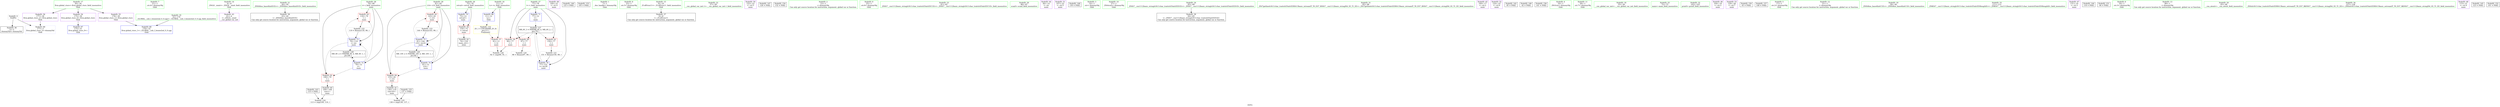 digraph "SVFG" {
	label="SVFG";

	Node0x562bff590f50 [shape=record,color=grey,label="{NodeID: 0\nNullPtr}"];
	Node0x562bff590f50 -> Node0x562bff5a4280[style=solid];
	Node0x562bff590f50 -> Node0x562bff5a6f50[style=solid];
	Node0x562bff5a2400 [shape=record,color=green,label="{NodeID: 7\n21\<--1\n.str.4\<--dummyObj\nGlob }"];
	Node0x562bff5a2df0 [shape=record,color=green,label="{NodeID: 14\n4\<--6\n_ZStL8__ioinit\<--_ZStL8__ioinit_field_insensitive\nGlob }"];
	Node0x562bff5a2df0 -> Node0x562bff5a48f0[style=solid];
	Node0x562bff5a3440 [shape=record,color=green,label="{NodeID: 21\n44\<--50\n_ZNSt8ios_base4InitD1Ev\<--_ZNSt8ios_base4InitD1Ev_field_insensitive\n}"];
	Node0x562bff5a3440 -> Node0x562bff5a4480[style=solid];
	Node0x562bff5a3ae0 [shape=record,color=green,label="{NodeID: 28\n79\<--80\ni\<--i_field_insensitive\nmain\n}"];
	Node0x562bff5a3ae0 -> Node0x562bff5a6910[style=solid];
	Node0x562bff5a3ae0 -> Node0x562bff5a69e0[style=solid];
	Node0x562bff5a3ae0 -> Node0x562bff5a71f0[style=solid];
	Node0x562bff5a3ae0 -> Node0x562bff5a72c0[style=solid];
	Node0x562bff5a4180 [shape=record,color=green,label="{NodeID: 35\n32\<--170\n_GLOBAL__sub_I_lennie2nd_0_0.cpp\<--_GLOBAL__sub_I_lennie2nd_0_0.cpp_field_insensitive\n}"];
	Node0x562bff5a4180 -> Node0x562bff5a6e50[style=solid];
	Node0x562bff5aa490 [shape=record,color=grey,label="{NodeID: 125\n138 = cmp(136, 137, )\n}"];
	Node0x562bff5a4820 [shape=record,color=black,label="{NodeID: 42\n74\<--154\nmain_ret\<--\nmain\n}"];
	Node0x562bff486be0 [shape=record,color=yellow,style=double,label="{NodeID: 132\n2V_1 = ENCHI(MR_2V_0)\npts\{13 \}\nFun[main]}"];
	Node0x562bff486be0 -> Node0x562bff5a6500[style=dashed];
	Node0x562bff5a5df0 [shape=record,color=purple,label="{NodeID: 49\n140\<--21\n\<--.str.4\nmain\n}"];
	Node0x562bff5a6400 [shape=record,color=purple,label="{NodeID: 56\n177\<--30\nllvm.global_ctors_2\<--llvm.global_ctors\nGlob }"];
	Node0x562bff5a6400 -> Node0x562bff5a6f50[style=solid];
	Node0x562bff5b2ff0 [shape=record,color=black,label="{NodeID: 146\n125 = PHI()\n}"];
	Node0x562bff5a69e0 [shape=record,color=red,label="{NodeID: 63\n118\<--79\n\<--i\nmain\n}"];
	Node0x562bff5a69e0 -> Node0x562bff5aa010[style=solid];
	Node0x562bff5b36f0 [shape=record,color=black,label="{NodeID: 153\n105 = PHI()\n}"];
	Node0x562bff5a7050 [shape=record,color=blue,label="{NodeID: 70\n75\<--12\nretval\<--\nmain\n}"];
	Node0x562bff5a7050 -> Node0x562bff5a65d0[style=dashed];
	Node0x562bff5913a0 [shape=record,color=green,label="{NodeID: 1\n7\<--1\n__dso_handle\<--dummyObj\nGlob }"];
	Node0x562bff591840 [shape=record,color=green,label="{NodeID: 8\n23\<--1\n.str.5\<--dummyObj\nGlob }"];
	Node0x562bff5a2e80 [shape=record,color=green,label="{NodeID: 15\n8\<--10\n_Z1sB5cxx11\<--_Z1sB5cxx11_field_insensitive\nGlob }"];
	Node0x562bff5a2e80 -> Node0x562bff5a4380[style=solid];
	Node0x562bff5a3540 [shape=record,color=green,label="{NodeID: 22\n57\<--58\n__cxx_global_var_init.1\<--__cxx_global_var_init.1_field_insensitive\n}"];
	Node0x562bff5a3bb0 [shape=record,color=green,label="{NodeID: 29\n81\<--82\ni14\<--i14_field_insensitive\nmain\n}"];
	Node0x562bff5a3bb0 -> Node0x562bff5a6ab0[style=solid];
	Node0x562bff5a3bb0 -> Node0x562bff5a6b80[style=solid];
	Node0x562bff5a3bb0 -> Node0x562bff5a7390[style=solid];
	Node0x562bff5a3bb0 -> Node0x562bff5a7460[style=solid];
	Node0x562bff5a4280 [shape=record,color=black,label="{NodeID: 36\n2\<--3\ndummyVal\<--dummyVal\n}"];
	Node0x562bff5aa610 [shape=record,color=grey,label="{NodeID: 126\n92 = cmp(90, 91, )\n}"];
	Node0x562bff5a48f0 [shape=record,color=purple,label="{NodeID: 43\n41\<--4\n\<--_ZStL8__ioinit\n__cxx_global_var_init\n}"];
	Node0x562bff5a5ec0 [shape=record,color=purple,label="{NodeID: 50\n122\<--23\n\<--.str.5\nmain\n}"];
	Node0x562bff5a6500 [shape=record,color=red,label="{NodeID: 57\n91\<--11\n\<--tc\nmain\n}"];
	Node0x562bff5a6500 -> Node0x562bff5aa610[style=solid];
	Node0x562bff5b30f0 [shape=record,color=black,label="{NodeID: 147\n126 = PHI()\n}"];
	Node0x562bff5a6ab0 [shape=record,color=red,label="{NodeID: 64\n135\<--81\n\<--i14\nmain\n}"];
	Node0x562bff5a6ab0 -> Node0x562bff5a4750[style=solid];
	Node0x562bff5b37f0 [shape=record,color=black,label="{NodeID: 154\n132 = PHI()\n}"];
	Node0x562bff5a7120 [shape=record,color=blue,label="{NodeID: 71\n77\<--12\nt\<--\nmain\n}"];
	Node0x562bff5a7120 -> Node0x562bff5ad530[style=dashed];
	Node0x562bff591020 [shape=record,color=green,label="{NodeID: 2\n12\<--1\n\<--dummyObj\nCan only get source location for instruction, argument, global var or function.}"];
	Node0x562bff5918d0 [shape=record,color=green,label="{NodeID: 9\n25\<--1\n.str.6\<--dummyObj\nGlob }"];
	Node0x562bff5a2f40 [shape=record,color=green,label="{NodeID: 16\n11\<--13\ntc\<--tc_field_insensitive\nGlob }"];
	Node0x562bff5a2f40 -> Node0x562bff5a6500[style=solid];
	Node0x562bff5a2f40 -> Node0x562bff5a6c50[style=solid];
	Node0x562bff5a3640 [shape=record,color=green,label="{NodeID: 23\n61\<--62\n_ZNSt7__cxx1112basic_stringIcSt11char_traitsIcESaIcEEC1Ev\<--_ZNSt7__cxx1112basic_stringIcSt11char_traitsIcESaIcEEC1Ev_field_insensitive\n}"];
	Node0x562bff5a3c80 [shape=record,color=green,label="{NodeID: 30\n86\<--87\nscanf\<--scanf_field_insensitive\n}"];
	Node0x562bff5a9d50 [shape=record,color=grey,label="{NodeID: 120\n98 = Binary(97, 99, )\n}"];
	Node0x562bff5a4380 [shape=record,color=black,label="{NodeID: 37\n9\<--8\n\<--_Z1sB5cxx11\nCan only get source location for instruction, argument, global var or function.}"];
	Node0x562bff5ad530 [shape=record,color=black,label="{NodeID: 127\nMR_6V_3 = PHI(MR_6V_4, MR_6V_2, )\npts\{78 \}\n}"];
	Node0x562bff5ad530 -> Node0x562bff5a66a0[style=dashed];
	Node0x562bff5ad530 -> Node0x562bff5a6770[style=dashed];
	Node0x562bff5ad530 -> Node0x562bff5a6840[style=dashed];
	Node0x562bff5ad530 -> Node0x562bff5a7530[style=dashed];
	Node0x562bff5a49c0 [shape=record,color=purple,label="{NodeID: 44\n84\<--14\n\<--.str\nmain\n}"];
	Node0x562bff5a5f90 [shape=record,color=purple,label="{NodeID: 51\n147\<--23\n\<--.str.5\nmain\n}"];
	Node0x562bff5a65d0 [shape=record,color=red,label="{NodeID: 58\n154\<--75\n\<--retval\nmain\n}"];
	Node0x562bff5a65d0 -> Node0x562bff5a4820[style=solid];
	Node0x562bff5b31f0 [shape=record,color=black,label="{NodeID: 148\n130 = PHI()\n}"];
	Node0x562bff5a6b80 [shape=record,color=red,label="{NodeID: 65\n143\<--81\n\<--i14\nmain\n}"];
	Node0x562bff5a6b80 -> Node0x562bff5aa190[style=solid];
	Node0x562bff5b38f0 [shape=record,color=black,label="{NodeID: 155\n137 = PHI()\n}"];
	Node0x562bff5b38f0 -> Node0x562bff5aa490[style=solid];
	Node0x562bff5a71f0 [shape=record,color=blue,label="{NodeID: 72\n79\<--12\ni\<--\nmain\n}"];
	Node0x562bff5a71f0 -> Node0x562bff5a6910[style=dashed];
	Node0x562bff5a71f0 -> Node0x562bff5a69e0[style=dashed];
	Node0x562bff5a71f0 -> Node0x562bff5a72c0[style=dashed];
	Node0x562bff5a71f0 -> Node0x562bff5ada30[style=dashed];
	Node0x562bff5910b0 [shape=record,color=green,label="{NodeID: 3\n14\<--1\n.str\<--dummyObj\nGlob }"];
	Node0x562bff5919a0 [shape=record,color=green,label="{NodeID: 10\n27\<--1\n_ZSt4cout\<--dummyObj\nGlob }"];
	Node0x562bff5a3040 [shape=record,color=green,label="{NodeID: 17\n30\<--34\nllvm.global_ctors\<--llvm.global_ctors_field_insensitive\nGlob }"];
	Node0x562bff5a3040 -> Node0x562bff5a6200[style=solid];
	Node0x562bff5a3040 -> Node0x562bff5a6300[style=solid];
	Node0x562bff5a3040 -> Node0x562bff5a6400[style=solid];
	Node0x562bff5a3740 [shape=record,color=green,label="{NodeID: 24\n65\<--69\n_ZNSt7__cxx1112basic_stringIcSt11char_traitsIcESaIcEED1Ev\<--_ZNSt7__cxx1112basic_stringIcSt11char_traitsIcESaIcEED1Ev_field_insensitive\n}"];
	Node0x562bff5a3740 -> Node0x562bff5a4580[style=solid];
	Node0x562bff5a3d80 [shape=record,color=green,label="{NodeID: 31\n95\<--96\n_ZSt7getlineIcSt11char_traitsIcESaIcEERSt13basic_istreamIT_T0_ES7_RNSt7__cxx1112basic_stringIS4_S5_T1_EE\<--_ZSt7getlineIcSt11char_traitsIcESaIcEERSt13basic_istreamIT_T0_ES7_RNSt7__cxx1112basic_stringIS4_S5_T1_EE_field_insensitive\n}"];
	Node0x562bff5a9e90 [shape=record,color=grey,label="{NodeID: 121\n151 = Binary(150, 99, )\n}"];
	Node0x562bff5a9e90 -> Node0x562bff5a7530[style=solid];
	Node0x562bff5a4480 [shape=record,color=black,label="{NodeID: 38\n43\<--44\n\<--_ZNSt8ios_base4InitD1Ev\nCan only get source location for instruction, argument, global var or function.}"];
	Node0x562bff5ada30 [shape=record,color=black,label="{NodeID: 128\nMR_8V_2 = PHI(MR_8V_4, MR_8V_1, )\npts\{80 \}\n}"];
	Node0x562bff5ada30 -> Node0x562bff5a71f0[style=dashed];
	Node0x562bff5a4a90 [shape=record,color=purple,label="{NodeID: 45\n100\<--17\n\<--.str.2\nmain\n}"];
	Node0x562bff5a6060 [shape=record,color=purple,label="{NodeID: 52\n124\<--25\n\<--.str.6\nmain\n}"];
	Node0x562bff410d80 [shape=record,color=black,label="{NodeID: 142\n85 = PHI()\n}"];
	Node0x562bff5a66a0 [shape=record,color=red,label="{NodeID: 59\n90\<--77\n\<--t\nmain\n}"];
	Node0x562bff5a66a0 -> Node0x562bff5aa610[style=solid];
	Node0x562bff5b32f0 [shape=record,color=black,label="{NodeID: 149\n42 = PHI()\n}"];
	Node0x562bff5a6c50 [shape=record,color=blue,label="{NodeID: 66\n11\<--12\ntc\<--\nGlob }"];
	Node0x562bff5a6c50 -> Node0x562bff486be0[style=dashed];
	Node0x562bff5b3a50 [shape=record,color=black,label="{NodeID: 156\n141 = PHI()\n}"];
	Node0x562bff5a72c0 [shape=record,color=blue,label="{NodeID: 73\n79\<--119\ni\<--inc\nmain\n}"];
	Node0x562bff5a72c0 -> Node0x562bff5a6910[style=dashed];
	Node0x562bff5a72c0 -> Node0x562bff5a69e0[style=dashed];
	Node0x562bff5a72c0 -> Node0x562bff5a72c0[style=dashed];
	Node0x562bff5a72c0 -> Node0x562bff5ada30[style=dashed];
	Node0x562bff5a2250 [shape=record,color=green,label="{NodeID: 4\n16\<--1\n_ZSt3cin\<--dummyObj\nGlob }"];
	Node0x562bff5a2c40 [shape=record,color=green,label="{NodeID: 11\n28\<--1\n.str.7\<--dummyObj\nGlob }"];
	Node0x562bff5a3140 [shape=record,color=green,label="{NodeID: 18\n35\<--36\n__cxx_global_var_init\<--__cxx_global_var_init_field_insensitive\n}"];
	Node0x562bff5a3840 [shape=record,color=green,label="{NodeID: 25\n72\<--73\nmain\<--main_field_insensitive\n}"];
	Node0x562bff5a3e80 [shape=record,color=green,label="{NodeID: 32\n102\<--103\nprintf\<--printf_field_insensitive\n}"];
	Node0x562bff5aa010 [shape=record,color=grey,label="{NodeID: 122\n119 = Binary(118, 99, )\n}"];
	Node0x562bff5aa010 -> Node0x562bff5a72c0[style=solid];
	Node0x562bff5a4580 [shape=record,color=black,label="{NodeID: 39\n64\<--65\n\<--_ZNSt7__cxx1112basic_stringIcSt11char_traitsIcESaIcEED1Ev\nCan only get source location for instruction, argument, global var or function.}"];
	Node0x562bff5adf30 [shape=record,color=black,label="{NodeID: 129\nMR_10V_2 = PHI(MR_10V_4, MR_10V_1, )\npts\{82 \}\n}"];
	Node0x562bff5adf30 -> Node0x562bff5a7390[style=dashed];
	Node0x562bff5a4b60 [shape=record,color=purple,label="{NodeID: 46\n104\<--19\n\<--.str.3\nmain\n}"];
	Node0x562bff5a6130 [shape=record,color=purple,label="{NodeID: 53\n129\<--28\n\<--.str.7\nmain\n}"];
	Node0x562bff5b5970 [shape=record,color=black,label="{NodeID: 143\n110 = PHI()\n}"];
	Node0x562bff5b5970 -> Node0x562bff5aa310[style=solid];
	Node0x562bff5a6770 [shape=record,color=red,label="{NodeID: 60\n97\<--77\n\<--t\nmain\n}"];
	Node0x562bff5a6770 -> Node0x562bff5a9d50[style=solid];
	Node0x562bff5b33f0 [shape=record,color=black,label="{NodeID: 150\n63 = PHI()\n}"];
	Node0x562bff5a6d50 [shape=record,color=blue,label="{NodeID: 67\n175\<--31\nllvm.global_ctors_0\<--\nGlob }"];
	Node0x562bff5b5c40 [shape=record,color=black,label="{NodeID: 157\n148 = PHI()\n}"];
	Node0x562bff5a7390 [shape=record,color=blue,label="{NodeID: 74\n81\<--12\ni14\<--\nmain\n}"];
	Node0x562bff5a7390 -> Node0x562bff5a6ab0[style=dashed];
	Node0x562bff5a7390 -> Node0x562bff5a6b80[style=dashed];
	Node0x562bff5a7390 -> Node0x562bff5a7460[style=dashed];
	Node0x562bff5a7390 -> Node0x562bff5adf30[style=dashed];
	Node0x562bff5a22e0 [shape=record,color=green,label="{NodeID: 5\n17\<--1\n.str.2\<--dummyObj\nGlob }"];
	Node0x562bff5a2cd0 [shape=record,color=green,label="{NodeID: 12\n31\<--1\n\<--dummyObj\nCan only get source location for instruction, argument, global var or function.}"];
	Node0x562bff5a3240 [shape=record,color=green,label="{NodeID: 19\n39\<--40\n_ZNSt8ios_base4InitC1Ev\<--_ZNSt8ios_base4InitC1Ev_field_insensitive\n}"];
	Node0x562bff5a3940 [shape=record,color=green,label="{NodeID: 26\n75\<--76\nretval\<--retval_field_insensitive\nmain\n}"];
	Node0x562bff5a3940 -> Node0x562bff5a65d0[style=solid];
	Node0x562bff5a3940 -> Node0x562bff5a7050[style=solid];
	Node0x562bff5a3f80 [shape=record,color=green,label="{NodeID: 33\n111\<--112\n_ZNKSt7__cxx1112basic_stringIcSt11char_traitsIcESaIcEE6lengthEv\<--_ZNKSt7__cxx1112basic_stringIcSt11char_traitsIcESaIcEE6lengthEv_field_insensitive\n}"];
	Node0x562bff5aa190 [shape=record,color=grey,label="{NodeID: 123\n144 = Binary(143, 99, )\n}"];
	Node0x562bff5aa190 -> Node0x562bff5a7460[style=solid];
	Node0x562bff5a4680 [shape=record,color=black,label="{NodeID: 40\n109\<--108\nconv\<--\nmain\n}"];
	Node0x562bff5a4680 -> Node0x562bff5aa310[style=solid];
	Node0x562bff5a4c30 [shape=record,color=purple,label="{NodeID: 47\n131\<--19\n\<--.str.3\nmain\n}"];
	Node0x562bff5a6200 [shape=record,color=purple,label="{NodeID: 54\n175\<--30\nllvm.global_ctors_0\<--llvm.global_ctors\nGlob }"];
	Node0x562bff5a6200 -> Node0x562bff5a6d50[style=solid];
	Node0x562bff5b5ad0 [shape=record,color=black,label="{NodeID: 144\n116 = PHI()\n}"];
	Node0x562bff5a6840 [shape=record,color=red,label="{NodeID: 61\n150\<--77\n\<--t\nmain\n}"];
	Node0x562bff5a6840 -> Node0x562bff5a9e90[style=solid];
	Node0x562bff5b34f0 [shape=record,color=black,label="{NodeID: 151\n94 = PHI()\n}"];
	Node0x562bff5a6e50 [shape=record,color=blue,label="{NodeID: 68\n176\<--32\nllvm.global_ctors_1\<--_GLOBAL__sub_I_lennie2nd_0_0.cpp\nGlob }"];
	Node0x562bff5a7460 [shape=record,color=blue,label="{NodeID: 75\n81\<--144\ni14\<--inc22\nmain\n}"];
	Node0x562bff5a7460 -> Node0x562bff5a6ab0[style=dashed];
	Node0x562bff5a7460 -> Node0x562bff5a6b80[style=dashed];
	Node0x562bff5a7460 -> Node0x562bff5a7460[style=dashed];
	Node0x562bff5a7460 -> Node0x562bff5adf30[style=dashed];
	Node0x562bff5a2370 [shape=record,color=green,label="{NodeID: 6\n19\<--1\n.str.3\<--dummyObj\nGlob }"];
	Node0x562bff5a2d60 [shape=record,color=green,label="{NodeID: 13\n99\<--1\n\<--dummyObj\nCan only get source location for instruction, argument, global var or function.}"];
	Node0x562bff5a3340 [shape=record,color=green,label="{NodeID: 20\n45\<--46\n__cxa_atexit\<--__cxa_atexit_field_insensitive\n}"];
	Node0x562bff5a3a10 [shape=record,color=green,label="{NodeID: 27\n77\<--78\nt\<--t_field_insensitive\nmain\n}"];
	Node0x562bff5a3a10 -> Node0x562bff5a66a0[style=solid];
	Node0x562bff5a3a10 -> Node0x562bff5a6770[style=solid];
	Node0x562bff5a3a10 -> Node0x562bff5a6840[style=solid];
	Node0x562bff5a3a10 -> Node0x562bff5a7120[style=solid];
	Node0x562bff5a3a10 -> Node0x562bff5a7530[style=solid];
	Node0x562bff5a4080 [shape=record,color=green,label="{NodeID: 34\n127\<--128\n_ZStlsIcSt11char_traitsIcESaIcEERSt13basic_ostreamIT_T0_ES7_RKNSt7__cxx1112basic_stringIS4_S5_T1_EE\<--_ZStlsIcSt11char_traitsIcESaIcEERSt13basic_ostreamIT_T0_ES7_RKNSt7__cxx1112basic_stringIS4_S5_T1_EE_field_insensitive\n}"];
	Node0x562bff5aa310 [shape=record,color=grey,label="{NodeID: 124\n113 = cmp(109, 110, )\n}"];
	Node0x562bff5a4750 [shape=record,color=black,label="{NodeID: 41\n136\<--135\nconv16\<--\nmain\n}"];
	Node0x562bff5a4750 -> Node0x562bff5aa490[style=solid];
	Node0x562bff5a5d20 [shape=record,color=purple,label="{NodeID: 48\n115\<--21\n\<--.str.4\nmain\n}"];
	Node0x562bff5a6300 [shape=record,color=purple,label="{NodeID: 55\n176\<--30\nllvm.global_ctors_1\<--llvm.global_ctors\nGlob }"];
	Node0x562bff5a6300 -> Node0x562bff5a6e50[style=solid];
	Node0x562bff5b2ef0 [shape=record,color=black,label="{NodeID: 145\n123 = PHI()\n}"];
	Node0x562bff5a6910 [shape=record,color=red,label="{NodeID: 62\n108\<--79\n\<--i\nmain\n}"];
	Node0x562bff5a6910 -> Node0x562bff5a4680[style=solid];
	Node0x562bff5b35f0 [shape=record,color=black,label="{NodeID: 152\n101 = PHI()\n}"];
	Node0x562bff5a6f50 [shape=record,color=blue, style = dotted,label="{NodeID: 69\n177\<--3\nllvm.global_ctors_2\<--dummyVal\nGlob }"];
	Node0x562bff5a7530 [shape=record,color=blue,label="{NodeID: 76\n77\<--151\nt\<--inc26\nmain\n}"];
	Node0x562bff5a7530 -> Node0x562bff5ad530[style=dashed];
}
